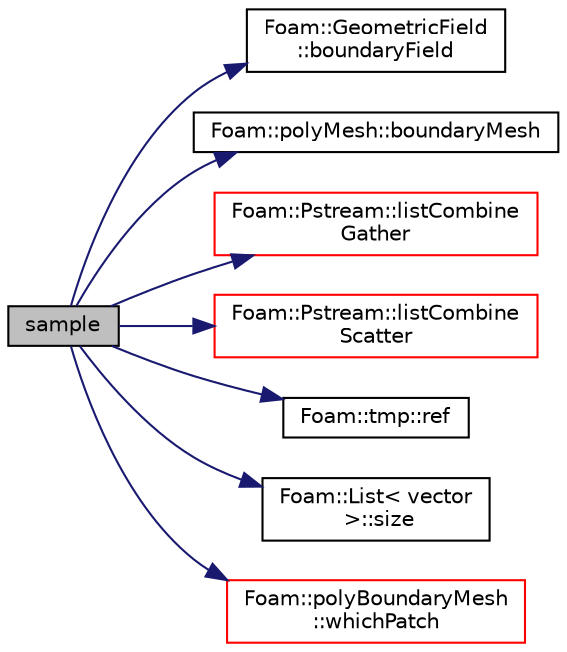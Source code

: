 digraph "sample"
{
  bgcolor="transparent";
  edge [fontname="Helvetica",fontsize="10",labelfontname="Helvetica",labelfontsize="10"];
  node [fontname="Helvetica",fontsize="10",shape=record];
  rankdir="LR";
  Node471 [label="sample",height=0.2,width=0.4,color="black", fillcolor="grey75", style="filled", fontcolor="black"];
  Node471 -> Node472 [color="midnightblue",fontsize="10",style="solid",fontname="Helvetica"];
  Node472 [label="Foam::GeometricField\l::boundaryField",height=0.2,width=0.4,color="black",URL="$a23249.html#a9ff7de36fba06b4f4f77a75142ad72b6",tooltip="Return const-reference to the boundary field. "];
  Node471 -> Node473 [color="midnightblue",fontsize="10",style="solid",fontname="Helvetica"];
  Node473 [label="Foam::polyMesh::boundaryMesh",height=0.2,width=0.4,color="black",URL="$a28565.html#a9f2b68c134340291eda6197f47f25484",tooltip="Return boundary mesh. "];
  Node471 -> Node474 [color="midnightblue",fontsize="10",style="solid",fontname="Helvetica"];
  Node474 [label="Foam::Pstream::listCombine\lGather",height=0.2,width=0.4,color="red",URL="$a27357.html#a8c0e5044dc4a942cf62b06797c3a743f"];
  Node471 -> Node484 [color="midnightblue",fontsize="10",style="solid",fontname="Helvetica"];
  Node484 [label="Foam::Pstream::listCombine\lScatter",height=0.2,width=0.4,color="red",URL="$a27357.html#adfd4915b68ab7181dccb847976286e56",tooltip="Scatter data. Reverse of combineGather. "];
  Node471 -> Node485 [color="midnightblue",fontsize="10",style="solid",fontname="Helvetica"];
  Node485 [label="Foam::tmp::ref",height=0.2,width=0.4,color="black",URL="$a27077.html#aeaf81e641282874cef07f5b808efc83b",tooltip="Return non-const reference or generate a fatal error. "];
  Node471 -> Node486 [color="midnightblue",fontsize="10",style="solid",fontname="Helvetica"];
  Node486 [label="Foam::List\< vector\l \>::size",height=0.2,width=0.4,color="black",URL="$a26833.html#a47b3bf30da1eb3ab8076b5fbe00e0494",tooltip="Return the number of elements in the UList. "];
  Node471 -> Node487 [color="midnightblue",fontsize="10",style="solid",fontname="Helvetica"];
  Node487 [label="Foam::polyBoundaryMesh\l::whichPatch",height=0.2,width=0.4,color="red",URL="$a28557.html#aa2ff13fd90903c4f4cdfe81b48b2bb92",tooltip="Return patch index for a given face label. "];
}
